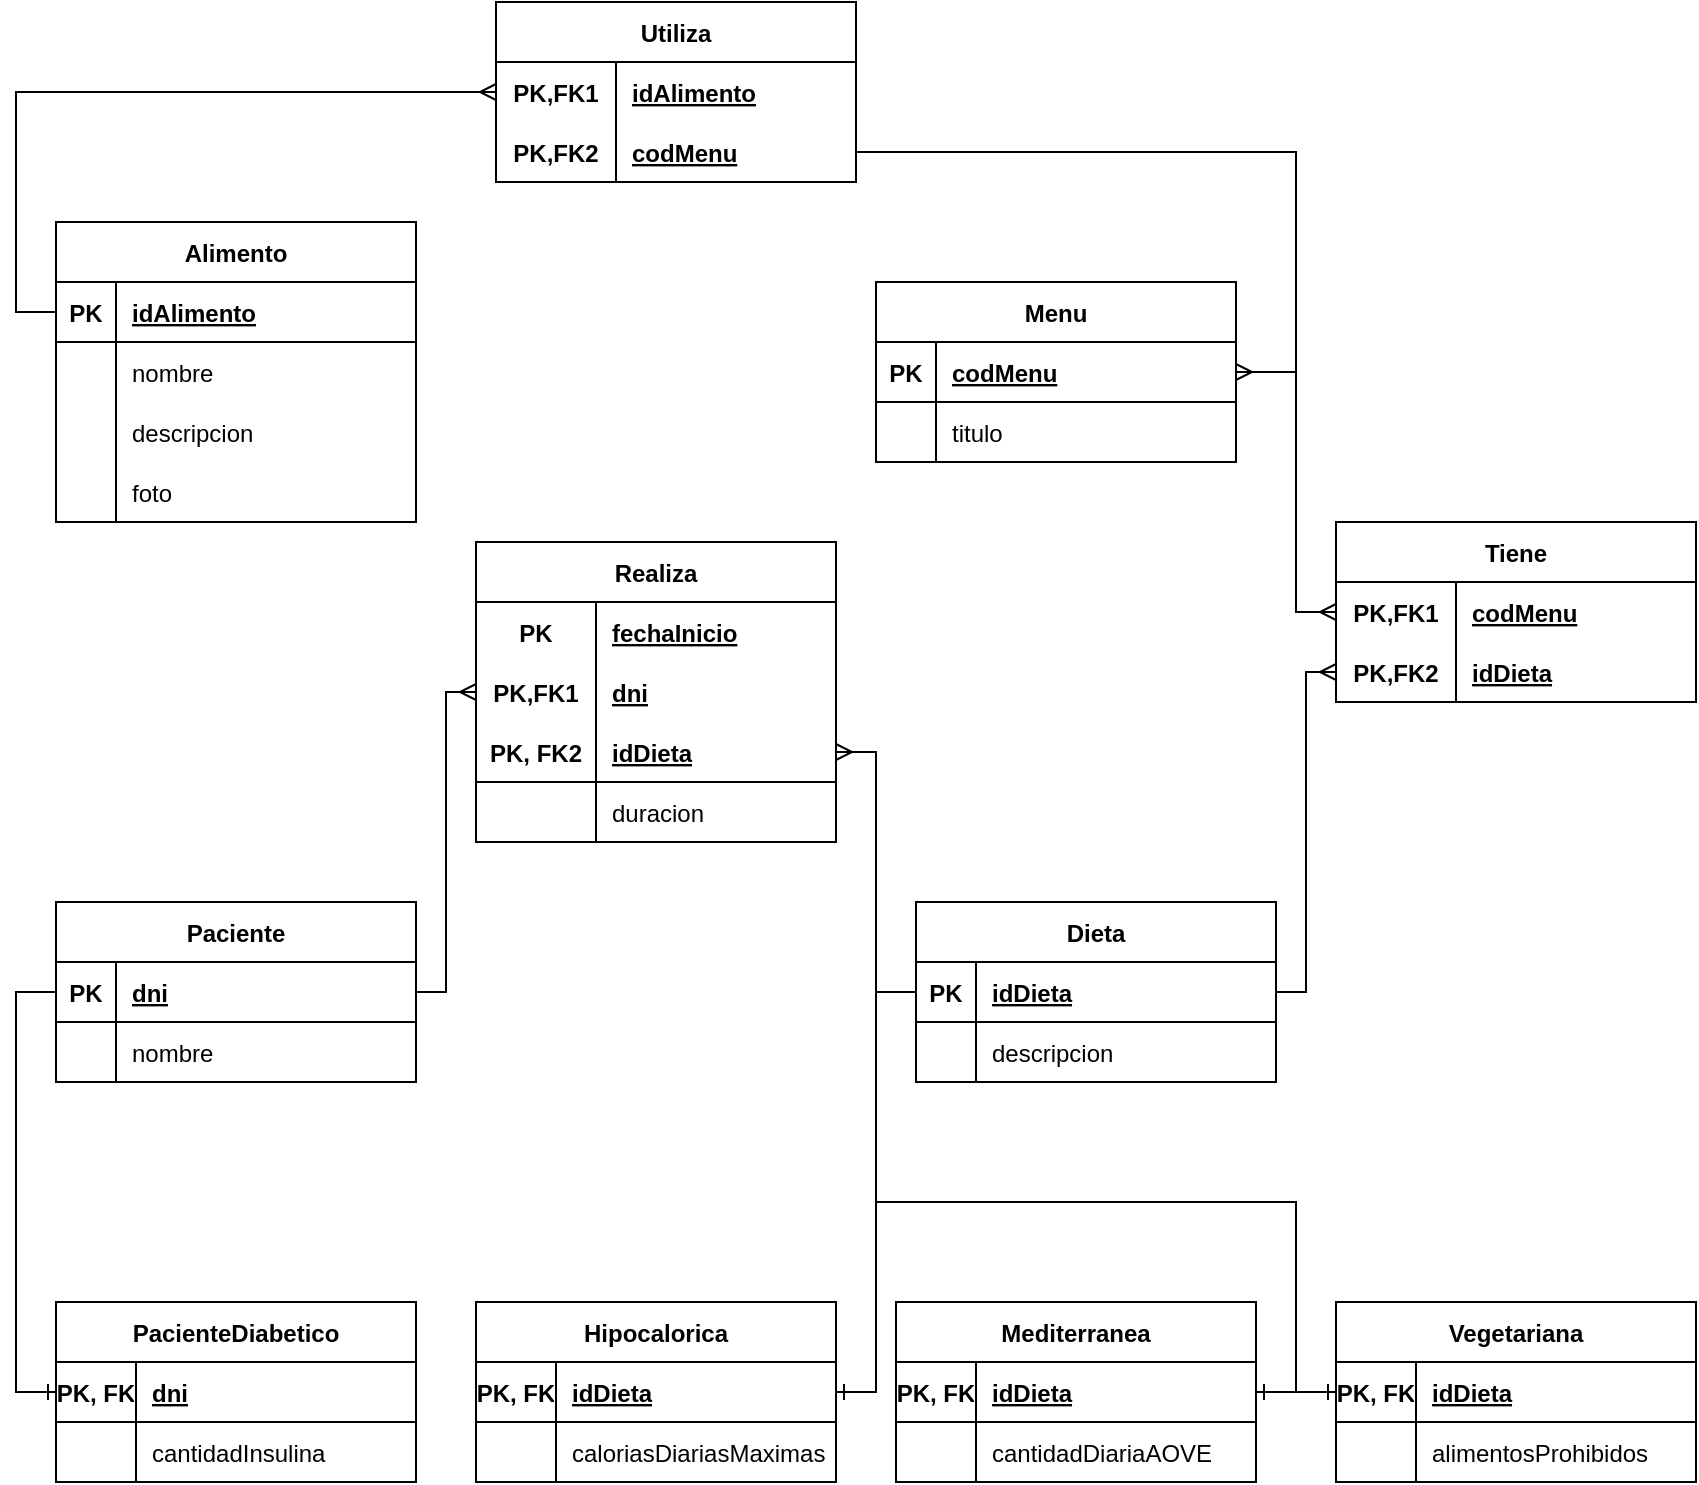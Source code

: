 <mxfile version="16.5.1" type="device"><diagram id="R2lEEEUBdFMjLlhIrx00" name="Page-1"><mxGraphModel dx="1296" dy="806" grid="1" gridSize="10" guides="1" tooltips="1" connect="1" arrows="1" fold="1" page="1" pageScale="1" pageWidth="850" pageHeight="1100" math="0" shadow="0" extFonts="Permanent Marker^https://fonts.googleapis.com/css?family=Permanent+Marker"><root><mxCell id="0"/><mxCell id="1" parent="0"/><mxCell id="u3eWuO_CZhIcyzYMh-b7-1" value="Alimento" style="shape=table;startSize=30;container=1;collapsible=1;childLayout=tableLayout;fixedRows=1;rowLines=0;fontStyle=1;align=center;resizeLast=1;" parent="1" vertex="1"><mxGeometry x="100" y="120" width="180" height="150" as="geometry"/></mxCell><mxCell id="u3eWuO_CZhIcyzYMh-b7-2" value="" style="shape=tableRow;horizontal=0;startSize=0;swimlaneHead=0;swimlaneBody=0;fillColor=none;collapsible=0;dropTarget=0;points=[[0,0.5],[1,0.5]];portConstraint=eastwest;top=0;left=0;right=0;bottom=1;" parent="u3eWuO_CZhIcyzYMh-b7-1" vertex="1"><mxGeometry y="30" width="180" height="30" as="geometry"/></mxCell><mxCell id="u3eWuO_CZhIcyzYMh-b7-3" value="PK" style="shape=partialRectangle;connectable=0;fillColor=none;top=0;left=0;bottom=0;right=0;fontStyle=1;overflow=hidden;" parent="u3eWuO_CZhIcyzYMh-b7-2" vertex="1"><mxGeometry width="30" height="30" as="geometry"><mxRectangle width="30" height="30" as="alternateBounds"/></mxGeometry></mxCell><mxCell id="u3eWuO_CZhIcyzYMh-b7-4" value="idAlimento" style="shape=partialRectangle;connectable=0;fillColor=none;top=0;left=0;bottom=0;right=0;align=left;spacingLeft=6;fontStyle=5;overflow=hidden;" parent="u3eWuO_CZhIcyzYMh-b7-2" vertex="1"><mxGeometry x="30" width="150" height="30" as="geometry"><mxRectangle width="150" height="30" as="alternateBounds"/></mxGeometry></mxCell><mxCell id="u3eWuO_CZhIcyzYMh-b7-5" value="" style="shape=tableRow;horizontal=0;startSize=0;swimlaneHead=0;swimlaneBody=0;fillColor=none;collapsible=0;dropTarget=0;points=[[0,0.5],[1,0.5]];portConstraint=eastwest;top=0;left=0;right=0;bottom=0;" parent="u3eWuO_CZhIcyzYMh-b7-1" vertex="1"><mxGeometry y="60" width="180" height="30" as="geometry"/></mxCell><mxCell id="u3eWuO_CZhIcyzYMh-b7-6" value="" style="shape=partialRectangle;connectable=0;fillColor=none;top=0;left=0;bottom=0;right=0;editable=1;overflow=hidden;" parent="u3eWuO_CZhIcyzYMh-b7-5" vertex="1"><mxGeometry width="30" height="30" as="geometry"><mxRectangle width="30" height="30" as="alternateBounds"/></mxGeometry></mxCell><mxCell id="u3eWuO_CZhIcyzYMh-b7-7" value="nombre" style="shape=partialRectangle;connectable=0;fillColor=none;top=0;left=0;bottom=0;right=0;align=left;spacingLeft=6;overflow=hidden;" parent="u3eWuO_CZhIcyzYMh-b7-5" vertex="1"><mxGeometry x="30" width="150" height="30" as="geometry"><mxRectangle width="150" height="30" as="alternateBounds"/></mxGeometry></mxCell><mxCell id="u3eWuO_CZhIcyzYMh-b7-8" value="" style="shape=tableRow;horizontal=0;startSize=0;swimlaneHead=0;swimlaneBody=0;fillColor=none;collapsible=0;dropTarget=0;points=[[0,0.5],[1,0.5]];portConstraint=eastwest;top=0;left=0;right=0;bottom=0;" parent="u3eWuO_CZhIcyzYMh-b7-1" vertex="1"><mxGeometry y="90" width="180" height="30" as="geometry"/></mxCell><mxCell id="u3eWuO_CZhIcyzYMh-b7-9" value="" style="shape=partialRectangle;connectable=0;fillColor=none;top=0;left=0;bottom=0;right=0;editable=1;overflow=hidden;" parent="u3eWuO_CZhIcyzYMh-b7-8" vertex="1"><mxGeometry width="30" height="30" as="geometry"><mxRectangle width="30" height="30" as="alternateBounds"/></mxGeometry></mxCell><mxCell id="u3eWuO_CZhIcyzYMh-b7-10" value="descripcion" style="shape=partialRectangle;connectable=0;fillColor=none;top=0;left=0;bottom=0;right=0;align=left;spacingLeft=6;overflow=hidden;" parent="u3eWuO_CZhIcyzYMh-b7-8" vertex="1"><mxGeometry x="30" width="150" height="30" as="geometry"><mxRectangle width="150" height="30" as="alternateBounds"/></mxGeometry></mxCell><mxCell id="u3eWuO_CZhIcyzYMh-b7-11" value="" style="shape=tableRow;horizontal=0;startSize=0;swimlaneHead=0;swimlaneBody=0;fillColor=none;collapsible=0;dropTarget=0;points=[[0,0.5],[1,0.5]];portConstraint=eastwest;top=0;left=0;right=0;bottom=0;" parent="u3eWuO_CZhIcyzYMh-b7-1" vertex="1"><mxGeometry y="120" width="180" height="30" as="geometry"/></mxCell><mxCell id="u3eWuO_CZhIcyzYMh-b7-12" value="" style="shape=partialRectangle;connectable=0;fillColor=none;top=0;left=0;bottom=0;right=0;editable=1;overflow=hidden;" parent="u3eWuO_CZhIcyzYMh-b7-11" vertex="1"><mxGeometry width="30" height="30" as="geometry"><mxRectangle width="30" height="30" as="alternateBounds"/></mxGeometry></mxCell><mxCell id="u3eWuO_CZhIcyzYMh-b7-13" value="foto" style="shape=partialRectangle;connectable=0;fillColor=none;top=0;left=0;bottom=0;right=0;align=left;spacingLeft=6;overflow=hidden;" parent="u3eWuO_CZhIcyzYMh-b7-11" vertex="1"><mxGeometry x="30" width="150" height="30" as="geometry"><mxRectangle width="150" height="30" as="alternateBounds"/></mxGeometry></mxCell><mxCell id="u3eWuO_CZhIcyzYMh-b7-14" value="Menu" style="shape=table;startSize=30;container=1;collapsible=1;childLayout=tableLayout;fixedRows=1;rowLines=0;fontStyle=1;align=center;resizeLast=1;" parent="1" vertex="1"><mxGeometry x="510" y="150" width="180" height="90" as="geometry"/></mxCell><mxCell id="u3eWuO_CZhIcyzYMh-b7-15" value="" style="shape=tableRow;horizontal=0;startSize=0;swimlaneHead=0;swimlaneBody=0;fillColor=none;collapsible=0;dropTarget=0;points=[[0,0.5],[1,0.5]];portConstraint=eastwest;top=0;left=0;right=0;bottom=1;" parent="u3eWuO_CZhIcyzYMh-b7-14" vertex="1"><mxGeometry y="30" width="180" height="30" as="geometry"/></mxCell><mxCell id="u3eWuO_CZhIcyzYMh-b7-16" value="PK" style="shape=partialRectangle;connectable=0;fillColor=none;top=0;left=0;bottom=0;right=0;fontStyle=1;overflow=hidden;" parent="u3eWuO_CZhIcyzYMh-b7-15" vertex="1"><mxGeometry width="30" height="30" as="geometry"><mxRectangle width="30" height="30" as="alternateBounds"/></mxGeometry></mxCell><mxCell id="u3eWuO_CZhIcyzYMh-b7-17" value="codMenu" style="shape=partialRectangle;connectable=0;fillColor=none;top=0;left=0;bottom=0;right=0;align=left;spacingLeft=6;fontStyle=5;overflow=hidden;" parent="u3eWuO_CZhIcyzYMh-b7-15" vertex="1"><mxGeometry x="30" width="150" height="30" as="geometry"><mxRectangle width="150" height="30" as="alternateBounds"/></mxGeometry></mxCell><mxCell id="u3eWuO_CZhIcyzYMh-b7-18" value="" style="shape=tableRow;horizontal=0;startSize=0;swimlaneHead=0;swimlaneBody=0;fillColor=none;collapsible=0;dropTarget=0;points=[[0,0.5],[1,0.5]];portConstraint=eastwest;top=0;left=0;right=0;bottom=0;" parent="u3eWuO_CZhIcyzYMh-b7-14" vertex="1"><mxGeometry y="60" width="180" height="30" as="geometry"/></mxCell><mxCell id="u3eWuO_CZhIcyzYMh-b7-19" value="" style="shape=partialRectangle;connectable=0;fillColor=none;top=0;left=0;bottom=0;right=0;editable=1;overflow=hidden;" parent="u3eWuO_CZhIcyzYMh-b7-18" vertex="1"><mxGeometry width="30" height="30" as="geometry"><mxRectangle width="30" height="30" as="alternateBounds"/></mxGeometry></mxCell><mxCell id="u3eWuO_CZhIcyzYMh-b7-20" value="titulo" style="shape=partialRectangle;connectable=0;fillColor=none;top=0;left=0;bottom=0;right=0;align=left;spacingLeft=6;overflow=hidden;" parent="u3eWuO_CZhIcyzYMh-b7-18" vertex="1"><mxGeometry x="30" width="150" height="30" as="geometry"><mxRectangle width="150" height="30" as="alternateBounds"/></mxGeometry></mxCell><mxCell id="u3eWuO_CZhIcyzYMh-b7-27" value="Utiliza" style="shape=table;startSize=30;container=1;collapsible=1;childLayout=tableLayout;fixedRows=1;rowLines=0;fontStyle=1;align=center;resizeLast=1;" parent="1" vertex="1"><mxGeometry x="320" y="10" width="180" height="90" as="geometry"/></mxCell><mxCell id="u3eWuO_CZhIcyzYMh-b7-28" value="" style="shape=tableRow;horizontal=0;startSize=0;swimlaneHead=0;swimlaneBody=0;fillColor=none;collapsible=0;dropTarget=0;points=[[0,0.5],[1,0.5]];portConstraint=eastwest;top=0;left=0;right=0;bottom=0;" parent="u3eWuO_CZhIcyzYMh-b7-27" vertex="1"><mxGeometry y="30" width="180" height="30" as="geometry"/></mxCell><mxCell id="u3eWuO_CZhIcyzYMh-b7-29" value="PK,FK1" style="shape=partialRectangle;connectable=0;fillColor=none;top=0;left=0;bottom=0;right=0;fontStyle=1;overflow=hidden;" parent="u3eWuO_CZhIcyzYMh-b7-28" vertex="1"><mxGeometry width="60" height="30" as="geometry"><mxRectangle width="60" height="30" as="alternateBounds"/></mxGeometry></mxCell><mxCell id="u3eWuO_CZhIcyzYMh-b7-30" value="idAlimento" style="shape=partialRectangle;connectable=0;fillColor=none;top=0;left=0;bottom=0;right=0;align=left;spacingLeft=6;fontStyle=5;overflow=hidden;" parent="u3eWuO_CZhIcyzYMh-b7-28" vertex="1"><mxGeometry x="60" width="120" height="30" as="geometry"><mxRectangle width="120" height="30" as="alternateBounds"/></mxGeometry></mxCell><mxCell id="u3eWuO_CZhIcyzYMh-b7-31" value="" style="shape=tableRow;horizontal=0;startSize=0;swimlaneHead=0;swimlaneBody=0;fillColor=none;collapsible=0;dropTarget=0;points=[[0,0.5],[1,0.5]];portConstraint=eastwest;top=0;left=0;right=0;bottom=1;" parent="u3eWuO_CZhIcyzYMh-b7-27" vertex="1"><mxGeometry y="60" width="180" height="30" as="geometry"/></mxCell><mxCell id="u3eWuO_CZhIcyzYMh-b7-32" value="PK,FK2" style="shape=partialRectangle;connectable=0;fillColor=none;top=0;left=0;bottom=0;right=0;fontStyle=1;overflow=hidden;" parent="u3eWuO_CZhIcyzYMh-b7-31" vertex="1"><mxGeometry width="60" height="30" as="geometry"><mxRectangle width="60" height="30" as="alternateBounds"/></mxGeometry></mxCell><mxCell id="u3eWuO_CZhIcyzYMh-b7-33" value="codMenu" style="shape=partialRectangle;connectable=0;fillColor=none;top=0;left=0;bottom=0;right=0;align=left;spacingLeft=6;fontStyle=5;overflow=hidden;" parent="u3eWuO_CZhIcyzYMh-b7-31" vertex="1"><mxGeometry x="60" width="120" height="30" as="geometry"><mxRectangle width="120" height="30" as="alternateBounds"/></mxGeometry></mxCell><mxCell id="u3eWuO_CZhIcyzYMh-b7-40" value="" style="edgeStyle=orthogonalEdgeStyle;fontSize=12;html=1;endArrow=ERmany;rounded=0;entryX=0;entryY=0.5;entryDx=0;entryDy=0;exitX=0;exitY=0.5;exitDx=0;exitDy=0;" parent="1" source="u3eWuO_CZhIcyzYMh-b7-2" target="u3eWuO_CZhIcyzYMh-b7-28" edge="1"><mxGeometry width="100" height="100" relative="1" as="geometry"><mxPoint x="370" y="400" as="sourcePoint"/><mxPoint x="470" y="300" as="targetPoint"/><Array as="points"><mxPoint x="80" y="165"/><mxPoint x="80" y="55"/></Array></mxGeometry></mxCell><mxCell id="u3eWuO_CZhIcyzYMh-b7-41" value="" style="edgeStyle=orthogonalEdgeStyle;fontSize=12;html=1;endArrow=ERmany;rounded=0;entryX=1;entryY=0.5;entryDx=0;entryDy=0;exitX=1;exitY=0.5;exitDx=0;exitDy=0;" parent="1" source="u3eWuO_CZhIcyzYMh-b7-31" target="u3eWuO_CZhIcyzYMh-b7-15" edge="1"><mxGeometry width="100" height="100" relative="1" as="geometry"><mxPoint x="370" y="400" as="sourcePoint"/><mxPoint x="470" y="300" as="targetPoint"/><Array as="points"><mxPoint x="720" y="85"/><mxPoint x="720" y="195"/></Array></mxGeometry></mxCell><mxCell id="u3eWuO_CZhIcyzYMh-b7-42" value="Dieta" style="shape=table;startSize=30;container=1;collapsible=1;childLayout=tableLayout;fixedRows=1;rowLines=0;fontStyle=1;align=center;resizeLast=1;" parent="1" vertex="1"><mxGeometry x="530" y="460" width="180" height="90" as="geometry"/></mxCell><mxCell id="u3eWuO_CZhIcyzYMh-b7-43" value="" style="shape=tableRow;horizontal=0;startSize=0;swimlaneHead=0;swimlaneBody=0;fillColor=none;collapsible=0;dropTarget=0;points=[[0,0.5],[1,0.5]];portConstraint=eastwest;top=0;left=0;right=0;bottom=1;" parent="u3eWuO_CZhIcyzYMh-b7-42" vertex="1"><mxGeometry y="30" width="180" height="30" as="geometry"/></mxCell><mxCell id="u3eWuO_CZhIcyzYMh-b7-44" value="PK" style="shape=partialRectangle;connectable=0;fillColor=none;top=0;left=0;bottom=0;right=0;fontStyle=1;overflow=hidden;" parent="u3eWuO_CZhIcyzYMh-b7-43" vertex="1"><mxGeometry width="30" height="30" as="geometry"><mxRectangle width="30" height="30" as="alternateBounds"/></mxGeometry></mxCell><mxCell id="u3eWuO_CZhIcyzYMh-b7-45" value="idDieta" style="shape=partialRectangle;connectable=0;fillColor=none;top=0;left=0;bottom=0;right=0;align=left;spacingLeft=6;fontStyle=5;overflow=hidden;" parent="u3eWuO_CZhIcyzYMh-b7-43" vertex="1"><mxGeometry x="30" width="150" height="30" as="geometry"><mxRectangle width="150" height="30" as="alternateBounds"/></mxGeometry></mxCell><mxCell id="u3eWuO_CZhIcyzYMh-b7-46" value="" style="shape=tableRow;horizontal=0;startSize=0;swimlaneHead=0;swimlaneBody=0;fillColor=none;collapsible=0;dropTarget=0;points=[[0,0.5],[1,0.5]];portConstraint=eastwest;top=0;left=0;right=0;bottom=0;" parent="u3eWuO_CZhIcyzYMh-b7-42" vertex="1"><mxGeometry y="60" width="180" height="30" as="geometry"/></mxCell><mxCell id="u3eWuO_CZhIcyzYMh-b7-47" value="" style="shape=partialRectangle;connectable=0;fillColor=none;top=0;left=0;bottom=0;right=0;editable=1;overflow=hidden;" parent="u3eWuO_CZhIcyzYMh-b7-46" vertex="1"><mxGeometry width="30" height="30" as="geometry"><mxRectangle width="30" height="30" as="alternateBounds"/></mxGeometry></mxCell><mxCell id="u3eWuO_CZhIcyzYMh-b7-48" value="descripcion" style="shape=partialRectangle;connectable=0;fillColor=none;top=0;left=0;bottom=0;right=0;align=left;spacingLeft=6;overflow=hidden;" parent="u3eWuO_CZhIcyzYMh-b7-46" vertex="1"><mxGeometry x="30" width="150" height="30" as="geometry"><mxRectangle width="150" height="30" as="alternateBounds"/></mxGeometry></mxCell><mxCell id="u3eWuO_CZhIcyzYMh-b7-55" value="Tiene" style="shape=table;startSize=30;container=1;collapsible=1;childLayout=tableLayout;fixedRows=1;rowLines=0;fontStyle=1;align=center;resizeLast=1;" parent="1" vertex="1"><mxGeometry x="740" y="270" width="180" height="90" as="geometry"/></mxCell><mxCell id="u3eWuO_CZhIcyzYMh-b7-56" value="" style="shape=tableRow;horizontal=0;startSize=0;swimlaneHead=0;swimlaneBody=0;fillColor=none;collapsible=0;dropTarget=0;points=[[0,0.5],[1,0.5]];portConstraint=eastwest;top=0;left=0;right=0;bottom=0;" parent="u3eWuO_CZhIcyzYMh-b7-55" vertex="1"><mxGeometry y="30" width="180" height="30" as="geometry"/></mxCell><mxCell id="u3eWuO_CZhIcyzYMh-b7-57" value="PK,FK1" style="shape=partialRectangle;connectable=0;fillColor=none;top=0;left=0;bottom=0;right=0;fontStyle=1;overflow=hidden;" parent="u3eWuO_CZhIcyzYMh-b7-56" vertex="1"><mxGeometry width="60" height="30" as="geometry"><mxRectangle width="60" height="30" as="alternateBounds"/></mxGeometry></mxCell><mxCell id="u3eWuO_CZhIcyzYMh-b7-58" value="codMenu" style="shape=partialRectangle;connectable=0;fillColor=none;top=0;left=0;bottom=0;right=0;align=left;spacingLeft=6;fontStyle=5;overflow=hidden;" parent="u3eWuO_CZhIcyzYMh-b7-56" vertex="1"><mxGeometry x="60" width="120" height="30" as="geometry"><mxRectangle width="120" height="30" as="alternateBounds"/></mxGeometry></mxCell><mxCell id="u3eWuO_CZhIcyzYMh-b7-59" value="" style="shape=tableRow;horizontal=0;startSize=0;swimlaneHead=0;swimlaneBody=0;fillColor=none;collapsible=0;dropTarget=0;points=[[0,0.5],[1,0.5]];portConstraint=eastwest;top=0;left=0;right=0;bottom=1;" parent="u3eWuO_CZhIcyzYMh-b7-55" vertex="1"><mxGeometry y="60" width="180" height="30" as="geometry"/></mxCell><mxCell id="u3eWuO_CZhIcyzYMh-b7-60" value="PK,FK2" style="shape=partialRectangle;connectable=0;fillColor=none;top=0;left=0;bottom=0;right=0;fontStyle=1;overflow=hidden;" parent="u3eWuO_CZhIcyzYMh-b7-59" vertex="1"><mxGeometry width="60" height="30" as="geometry"><mxRectangle width="60" height="30" as="alternateBounds"/></mxGeometry></mxCell><mxCell id="u3eWuO_CZhIcyzYMh-b7-61" value="idDieta" style="shape=partialRectangle;connectable=0;fillColor=none;top=0;left=0;bottom=0;right=0;align=left;spacingLeft=6;fontStyle=5;overflow=hidden;" parent="u3eWuO_CZhIcyzYMh-b7-59" vertex="1"><mxGeometry x="60" width="120" height="30" as="geometry"><mxRectangle width="120" height="30" as="alternateBounds"/></mxGeometry></mxCell><mxCell id="u3eWuO_CZhIcyzYMh-b7-68" value="" style="edgeStyle=orthogonalEdgeStyle;fontSize=12;html=1;endArrow=ERmany;rounded=0;entryX=0;entryY=0.5;entryDx=0;entryDy=0;exitX=1;exitY=0.5;exitDx=0;exitDy=0;" parent="1" source="u3eWuO_CZhIcyzYMh-b7-15" target="u3eWuO_CZhIcyzYMh-b7-56" edge="1"><mxGeometry width="100" height="100" relative="1" as="geometry"><mxPoint x="370" y="400" as="sourcePoint"/><mxPoint x="470" y="300" as="targetPoint"/><Array as="points"><mxPoint x="720" y="195"/><mxPoint x="720" y="315"/></Array></mxGeometry></mxCell><mxCell id="u3eWuO_CZhIcyzYMh-b7-69" value="" style="edgeStyle=orthogonalEdgeStyle;fontSize=12;html=1;endArrow=ERmany;rounded=0;entryX=0;entryY=0.5;entryDx=0;entryDy=0;exitX=1;exitY=0.5;exitDx=0;exitDy=0;" parent="1" source="u3eWuO_CZhIcyzYMh-b7-43" target="u3eWuO_CZhIcyzYMh-b7-59" edge="1"><mxGeometry width="100" height="100" relative="1" as="geometry"><mxPoint x="370" y="400" as="sourcePoint"/><mxPoint x="470" y="300" as="targetPoint"/></mxGeometry></mxCell><mxCell id="u3eWuO_CZhIcyzYMh-b7-70" value="Paciente" style="shape=table;startSize=30;container=1;collapsible=1;childLayout=tableLayout;fixedRows=1;rowLines=0;fontStyle=1;align=center;resizeLast=1;" parent="1" vertex="1"><mxGeometry x="100" y="460" width="180" height="90" as="geometry"/></mxCell><mxCell id="u3eWuO_CZhIcyzYMh-b7-71" value="" style="shape=tableRow;horizontal=0;startSize=0;swimlaneHead=0;swimlaneBody=0;fillColor=none;collapsible=0;dropTarget=0;points=[[0,0.5],[1,0.5]];portConstraint=eastwest;top=0;left=0;right=0;bottom=1;" parent="u3eWuO_CZhIcyzYMh-b7-70" vertex="1"><mxGeometry y="30" width="180" height="30" as="geometry"/></mxCell><mxCell id="u3eWuO_CZhIcyzYMh-b7-72" value="PK" style="shape=partialRectangle;connectable=0;fillColor=none;top=0;left=0;bottom=0;right=0;fontStyle=1;overflow=hidden;" parent="u3eWuO_CZhIcyzYMh-b7-71" vertex="1"><mxGeometry width="30" height="30" as="geometry"><mxRectangle width="30" height="30" as="alternateBounds"/></mxGeometry></mxCell><mxCell id="u3eWuO_CZhIcyzYMh-b7-73" value="dni" style="shape=partialRectangle;connectable=0;fillColor=none;top=0;left=0;bottom=0;right=0;align=left;spacingLeft=6;fontStyle=5;overflow=hidden;" parent="u3eWuO_CZhIcyzYMh-b7-71" vertex="1"><mxGeometry x="30" width="150" height="30" as="geometry"><mxRectangle width="150" height="30" as="alternateBounds"/></mxGeometry></mxCell><mxCell id="u3eWuO_CZhIcyzYMh-b7-74" value="" style="shape=tableRow;horizontal=0;startSize=0;swimlaneHead=0;swimlaneBody=0;fillColor=none;collapsible=0;dropTarget=0;points=[[0,0.5],[1,0.5]];portConstraint=eastwest;top=0;left=0;right=0;bottom=0;" parent="u3eWuO_CZhIcyzYMh-b7-70" vertex="1"><mxGeometry y="60" width="180" height="30" as="geometry"/></mxCell><mxCell id="u3eWuO_CZhIcyzYMh-b7-75" value="" style="shape=partialRectangle;connectable=0;fillColor=none;top=0;left=0;bottom=0;right=0;editable=1;overflow=hidden;" parent="u3eWuO_CZhIcyzYMh-b7-74" vertex="1"><mxGeometry width="30" height="30" as="geometry"><mxRectangle width="30" height="30" as="alternateBounds"/></mxGeometry></mxCell><mxCell id="u3eWuO_CZhIcyzYMh-b7-76" value="nombre" style="shape=partialRectangle;connectable=0;fillColor=none;top=0;left=0;bottom=0;right=0;align=left;spacingLeft=6;overflow=hidden;" parent="u3eWuO_CZhIcyzYMh-b7-74" vertex="1"><mxGeometry x="30" width="150" height="30" as="geometry"><mxRectangle width="150" height="30" as="alternateBounds"/></mxGeometry></mxCell><mxCell id="u3eWuO_CZhIcyzYMh-b7-83" value="Realiza" style="shape=table;startSize=30;container=1;collapsible=1;childLayout=tableLayout;fixedRows=1;rowLines=0;fontStyle=1;align=center;resizeLast=1;" parent="1" vertex="1"><mxGeometry x="310" y="280" width="180" height="150" as="geometry"/></mxCell><mxCell id="u3eWuO_CZhIcyzYMh-b7-84" value="" style="shape=tableRow;horizontal=0;startSize=0;swimlaneHead=0;swimlaneBody=0;fillColor=none;collapsible=0;dropTarget=0;points=[[0,0.5],[1,0.5]];portConstraint=eastwest;top=0;left=0;right=0;bottom=0;" parent="u3eWuO_CZhIcyzYMh-b7-83" vertex="1"><mxGeometry y="30" width="180" height="30" as="geometry"/></mxCell><mxCell id="u3eWuO_CZhIcyzYMh-b7-85" value="PK" style="shape=partialRectangle;connectable=0;fillColor=none;top=0;left=0;bottom=0;right=0;fontStyle=1;overflow=hidden;" parent="u3eWuO_CZhIcyzYMh-b7-84" vertex="1"><mxGeometry width="60" height="30" as="geometry"><mxRectangle width="60" height="30" as="alternateBounds"/></mxGeometry></mxCell><mxCell id="u3eWuO_CZhIcyzYMh-b7-86" value="fechaInicio" style="shape=partialRectangle;connectable=0;fillColor=none;top=0;left=0;bottom=0;right=0;align=left;spacingLeft=6;fontStyle=5;overflow=hidden;" parent="u3eWuO_CZhIcyzYMh-b7-84" vertex="1"><mxGeometry x="60" width="120" height="30" as="geometry"><mxRectangle width="120" height="30" as="alternateBounds"/></mxGeometry></mxCell><mxCell id="u3eWuO_CZhIcyzYMh-b7-87" value="" style="shape=tableRow;horizontal=0;startSize=0;swimlaneHead=0;swimlaneBody=0;fillColor=none;collapsible=0;dropTarget=0;points=[[0,0.5],[1,0.5]];portConstraint=eastwest;top=0;left=0;right=0;bottom=1;strokeColor=none;" parent="u3eWuO_CZhIcyzYMh-b7-83" vertex="1"><mxGeometry y="60" width="180" height="30" as="geometry"/></mxCell><mxCell id="u3eWuO_CZhIcyzYMh-b7-88" value="PK,FK1" style="shape=partialRectangle;connectable=0;fillColor=none;top=0;left=0;bottom=0;right=0;fontStyle=1;overflow=hidden;" parent="u3eWuO_CZhIcyzYMh-b7-87" vertex="1"><mxGeometry width="60" height="30" as="geometry"><mxRectangle width="60" height="30" as="alternateBounds"/></mxGeometry></mxCell><mxCell id="u3eWuO_CZhIcyzYMh-b7-89" value="dni" style="shape=partialRectangle;connectable=0;fillColor=none;top=0;left=0;bottom=0;right=0;align=left;spacingLeft=6;fontStyle=5;overflow=hidden;" parent="u3eWuO_CZhIcyzYMh-b7-87" vertex="1"><mxGeometry x="60" width="120" height="30" as="geometry"><mxRectangle width="120" height="30" as="alternateBounds"/></mxGeometry></mxCell><mxCell id="u3eWuO_CZhIcyzYMh-b7-110" value="" style="shape=tableRow;horizontal=0;startSize=0;swimlaneHead=0;swimlaneBody=0;fillColor=none;collapsible=0;dropTarget=0;points=[[0,0.5],[1,0.5]];portConstraint=eastwest;top=0;left=0;right=0;bottom=1;strokeColor=default;strokeWidth=1;" parent="u3eWuO_CZhIcyzYMh-b7-83" vertex="1"><mxGeometry y="90" width="180" height="30" as="geometry"/></mxCell><mxCell id="u3eWuO_CZhIcyzYMh-b7-111" value="PK, FK2" style="shape=partialRectangle;connectable=0;fillColor=none;top=0;left=0;bottom=0;right=0;fontStyle=1;overflow=hidden;strokeColor=default;strokeWidth=1;" parent="u3eWuO_CZhIcyzYMh-b7-110" vertex="1"><mxGeometry width="60" height="30" as="geometry"><mxRectangle width="60" height="30" as="alternateBounds"/></mxGeometry></mxCell><mxCell id="u3eWuO_CZhIcyzYMh-b7-112" value="idDieta" style="shape=partialRectangle;connectable=0;fillColor=none;top=0;left=0;bottom=0;right=0;align=left;spacingLeft=6;fontStyle=5;overflow=hidden;strokeColor=default;strokeWidth=1;" parent="u3eWuO_CZhIcyzYMh-b7-110" vertex="1"><mxGeometry x="60" width="120" height="30" as="geometry"><mxRectangle width="120" height="30" as="alternateBounds"/></mxGeometry></mxCell><mxCell id="u3eWuO_CZhIcyzYMh-b7-93" value="" style="shape=tableRow;horizontal=0;startSize=0;swimlaneHead=0;swimlaneBody=0;fillColor=none;collapsible=0;dropTarget=0;points=[[0,0.5],[1,0.5]];portConstraint=eastwest;top=0;left=0;right=0;bottom=0;" parent="u3eWuO_CZhIcyzYMh-b7-83" vertex="1"><mxGeometry y="120" width="180" height="30" as="geometry"/></mxCell><mxCell id="u3eWuO_CZhIcyzYMh-b7-94" value="" style="shape=partialRectangle;connectable=0;fillColor=none;top=0;left=0;bottom=0;right=0;editable=1;overflow=hidden;" parent="u3eWuO_CZhIcyzYMh-b7-93" vertex="1"><mxGeometry width="60" height="30" as="geometry"><mxRectangle width="60" height="30" as="alternateBounds"/></mxGeometry></mxCell><mxCell id="u3eWuO_CZhIcyzYMh-b7-95" value="duracion" style="shape=partialRectangle;connectable=0;fillColor=none;top=0;left=0;bottom=0;right=0;align=left;spacingLeft=6;overflow=hidden;" parent="u3eWuO_CZhIcyzYMh-b7-93" vertex="1"><mxGeometry x="60" width="120" height="30" as="geometry"><mxRectangle width="120" height="30" as="alternateBounds"/></mxGeometry></mxCell><mxCell id="u3eWuO_CZhIcyzYMh-b7-113" value="" style="edgeStyle=orthogonalEdgeStyle;fontSize=12;html=1;endArrow=ERmany;rounded=0;entryX=0;entryY=0.5;entryDx=0;entryDy=0;exitX=1;exitY=0.5;exitDx=0;exitDy=0;" parent="1" source="u3eWuO_CZhIcyzYMh-b7-71" target="u3eWuO_CZhIcyzYMh-b7-87" edge="1"><mxGeometry width="100" height="100" relative="1" as="geometry"><mxPoint x="260" y="380" as="sourcePoint"/><mxPoint x="360" y="280" as="targetPoint"/></mxGeometry></mxCell><mxCell id="u3eWuO_CZhIcyzYMh-b7-114" value="" style="edgeStyle=orthogonalEdgeStyle;fontSize=12;html=1;endArrow=ERmany;rounded=0;entryX=1;entryY=0.5;entryDx=0;entryDy=0;exitX=0;exitY=0.5;exitDx=0;exitDy=0;" parent="1" source="u3eWuO_CZhIcyzYMh-b7-43" target="u3eWuO_CZhIcyzYMh-b7-110" edge="1"><mxGeometry width="100" height="100" relative="1" as="geometry"><mxPoint x="260" y="380" as="sourcePoint"/><mxPoint x="360" y="280" as="targetPoint"/><Array as="points"><mxPoint x="510" y="505"/><mxPoint x="510" y="385"/></Array></mxGeometry></mxCell><mxCell id="u3eWuO_CZhIcyzYMh-b7-115" value="Vegetariana" style="shape=table;startSize=30;container=1;collapsible=1;childLayout=tableLayout;fixedRows=1;rowLines=0;fontStyle=1;align=center;resizeLast=1;strokeColor=default;strokeWidth=1;" parent="1" vertex="1"><mxGeometry x="740" y="660" width="180" height="90" as="geometry"/></mxCell><mxCell id="u3eWuO_CZhIcyzYMh-b7-116" value="" style="shape=tableRow;horizontal=0;startSize=0;swimlaneHead=0;swimlaneBody=0;fillColor=none;collapsible=0;dropTarget=0;points=[[0,0.5],[1,0.5]];portConstraint=eastwest;top=0;left=0;right=0;bottom=1;strokeColor=default;strokeWidth=1;" parent="u3eWuO_CZhIcyzYMh-b7-115" vertex="1"><mxGeometry y="30" width="180" height="30" as="geometry"/></mxCell><mxCell id="u3eWuO_CZhIcyzYMh-b7-117" value="PK, FK" style="shape=partialRectangle;connectable=0;fillColor=none;top=0;left=0;bottom=0;right=0;fontStyle=1;overflow=hidden;strokeColor=default;strokeWidth=1;" parent="u3eWuO_CZhIcyzYMh-b7-116" vertex="1"><mxGeometry width="40" height="30" as="geometry"><mxRectangle width="40" height="30" as="alternateBounds"/></mxGeometry></mxCell><mxCell id="u3eWuO_CZhIcyzYMh-b7-118" value="idDieta" style="shape=partialRectangle;connectable=0;fillColor=none;top=0;left=0;bottom=0;right=0;align=left;spacingLeft=6;fontStyle=5;overflow=hidden;strokeColor=default;strokeWidth=1;" parent="u3eWuO_CZhIcyzYMh-b7-116" vertex="1"><mxGeometry x="40" width="140" height="30" as="geometry"><mxRectangle width="140" height="30" as="alternateBounds"/></mxGeometry></mxCell><mxCell id="u3eWuO_CZhIcyzYMh-b7-119" value="" style="shape=tableRow;horizontal=0;startSize=0;swimlaneHead=0;swimlaneBody=0;fillColor=none;collapsible=0;dropTarget=0;points=[[0,0.5],[1,0.5]];portConstraint=eastwest;top=0;left=0;right=0;bottom=0;strokeColor=default;strokeWidth=1;" parent="u3eWuO_CZhIcyzYMh-b7-115" vertex="1"><mxGeometry y="60" width="180" height="30" as="geometry"/></mxCell><mxCell id="u3eWuO_CZhIcyzYMh-b7-120" value="" style="shape=partialRectangle;connectable=0;fillColor=none;top=0;left=0;bottom=0;right=0;editable=1;overflow=hidden;strokeColor=default;strokeWidth=1;" parent="u3eWuO_CZhIcyzYMh-b7-119" vertex="1"><mxGeometry width="40" height="30" as="geometry"><mxRectangle width="40" height="30" as="alternateBounds"/></mxGeometry></mxCell><mxCell id="u3eWuO_CZhIcyzYMh-b7-121" value="alimentosProhibidos" style="shape=partialRectangle;connectable=0;fillColor=none;top=0;left=0;bottom=0;right=0;align=left;spacingLeft=6;overflow=hidden;strokeColor=default;strokeWidth=1;" parent="u3eWuO_CZhIcyzYMh-b7-119" vertex="1"><mxGeometry x="40" width="140" height="30" as="geometry"><mxRectangle width="140" height="30" as="alternateBounds"/></mxGeometry></mxCell><mxCell id="u3eWuO_CZhIcyzYMh-b7-128" value="Mediterranea" style="shape=table;startSize=30;container=1;collapsible=1;childLayout=tableLayout;fixedRows=1;rowLines=0;fontStyle=1;align=center;resizeLast=1;strokeColor=default;strokeWidth=1;" parent="1" vertex="1"><mxGeometry x="520" y="660" width="180" height="90" as="geometry"/></mxCell><mxCell id="u3eWuO_CZhIcyzYMh-b7-129" value="" style="shape=tableRow;horizontal=0;startSize=0;swimlaneHead=0;swimlaneBody=0;fillColor=none;collapsible=0;dropTarget=0;points=[[0,0.5],[1,0.5]];portConstraint=eastwest;top=0;left=0;right=0;bottom=1;strokeColor=default;strokeWidth=1;" parent="u3eWuO_CZhIcyzYMh-b7-128" vertex="1"><mxGeometry y="30" width="180" height="30" as="geometry"/></mxCell><mxCell id="u3eWuO_CZhIcyzYMh-b7-130" value="PK, FK" style="shape=partialRectangle;connectable=0;fillColor=none;top=0;left=0;bottom=0;right=0;fontStyle=1;overflow=hidden;strokeColor=default;strokeWidth=1;" parent="u3eWuO_CZhIcyzYMh-b7-129" vertex="1"><mxGeometry width="40" height="30" as="geometry"><mxRectangle width="40" height="30" as="alternateBounds"/></mxGeometry></mxCell><mxCell id="u3eWuO_CZhIcyzYMh-b7-131" value="idDieta" style="shape=partialRectangle;connectable=0;fillColor=none;top=0;left=0;bottom=0;right=0;align=left;spacingLeft=6;fontStyle=5;overflow=hidden;strokeColor=default;strokeWidth=1;" parent="u3eWuO_CZhIcyzYMh-b7-129" vertex="1"><mxGeometry x="40" width="140" height="30" as="geometry"><mxRectangle width="140" height="30" as="alternateBounds"/></mxGeometry></mxCell><mxCell id="u3eWuO_CZhIcyzYMh-b7-132" value="" style="shape=tableRow;horizontal=0;startSize=0;swimlaneHead=0;swimlaneBody=0;fillColor=none;collapsible=0;dropTarget=0;points=[[0,0.5],[1,0.5]];portConstraint=eastwest;top=0;left=0;right=0;bottom=0;strokeColor=default;strokeWidth=1;" parent="u3eWuO_CZhIcyzYMh-b7-128" vertex="1"><mxGeometry y="60" width="180" height="30" as="geometry"/></mxCell><mxCell id="u3eWuO_CZhIcyzYMh-b7-133" value="" style="shape=partialRectangle;connectable=0;fillColor=none;top=0;left=0;bottom=0;right=0;editable=1;overflow=hidden;strokeColor=default;strokeWidth=1;" parent="u3eWuO_CZhIcyzYMh-b7-132" vertex="1"><mxGeometry width="40" height="30" as="geometry"><mxRectangle width="40" height="30" as="alternateBounds"/></mxGeometry></mxCell><mxCell id="u3eWuO_CZhIcyzYMh-b7-134" value="cantidadDiariaAOVE" style="shape=partialRectangle;connectable=0;fillColor=none;top=0;left=0;bottom=0;right=0;align=left;spacingLeft=6;overflow=hidden;strokeColor=default;strokeWidth=1;" parent="u3eWuO_CZhIcyzYMh-b7-132" vertex="1"><mxGeometry x="40" width="140" height="30" as="geometry"><mxRectangle width="140" height="30" as="alternateBounds"/></mxGeometry></mxCell><mxCell id="u3eWuO_CZhIcyzYMh-b7-141" value="Hipocalorica" style="shape=table;startSize=30;container=1;collapsible=1;childLayout=tableLayout;fixedRows=1;rowLines=0;fontStyle=1;align=center;resizeLast=1;strokeColor=default;strokeWidth=1;" parent="1" vertex="1"><mxGeometry x="310" y="660" width="180" height="90" as="geometry"/></mxCell><mxCell id="u3eWuO_CZhIcyzYMh-b7-142" value="" style="shape=tableRow;horizontal=0;startSize=0;swimlaneHead=0;swimlaneBody=0;fillColor=none;collapsible=0;dropTarget=0;points=[[0,0.5],[1,0.5]];portConstraint=eastwest;top=0;left=0;right=0;bottom=1;strokeColor=default;strokeWidth=1;" parent="u3eWuO_CZhIcyzYMh-b7-141" vertex="1"><mxGeometry y="30" width="180" height="30" as="geometry"/></mxCell><mxCell id="u3eWuO_CZhIcyzYMh-b7-143" value="PK, FK" style="shape=partialRectangle;connectable=0;fillColor=none;top=0;left=0;bottom=0;right=0;fontStyle=1;overflow=hidden;strokeColor=default;strokeWidth=1;" parent="u3eWuO_CZhIcyzYMh-b7-142" vertex="1"><mxGeometry width="40" height="30" as="geometry"><mxRectangle width="40" height="30" as="alternateBounds"/></mxGeometry></mxCell><mxCell id="u3eWuO_CZhIcyzYMh-b7-144" value="idDieta" style="shape=partialRectangle;connectable=0;fillColor=none;top=0;left=0;bottom=0;right=0;align=left;spacingLeft=6;fontStyle=5;overflow=hidden;strokeColor=default;strokeWidth=1;" parent="u3eWuO_CZhIcyzYMh-b7-142" vertex="1"><mxGeometry x="40" width="140" height="30" as="geometry"><mxRectangle width="140" height="30" as="alternateBounds"/></mxGeometry></mxCell><mxCell id="u3eWuO_CZhIcyzYMh-b7-145" value="" style="shape=tableRow;horizontal=0;startSize=0;swimlaneHead=0;swimlaneBody=0;fillColor=none;collapsible=0;dropTarget=0;points=[[0,0.5],[1,0.5]];portConstraint=eastwest;top=0;left=0;right=0;bottom=0;strokeColor=default;strokeWidth=1;" parent="u3eWuO_CZhIcyzYMh-b7-141" vertex="1"><mxGeometry y="60" width="180" height="30" as="geometry"/></mxCell><mxCell id="u3eWuO_CZhIcyzYMh-b7-146" value="" style="shape=partialRectangle;connectable=0;fillColor=none;top=0;left=0;bottom=0;right=0;editable=1;overflow=hidden;strokeColor=default;strokeWidth=1;" parent="u3eWuO_CZhIcyzYMh-b7-145" vertex="1"><mxGeometry width="40" height="30" as="geometry"><mxRectangle width="40" height="30" as="alternateBounds"/></mxGeometry></mxCell><mxCell id="u3eWuO_CZhIcyzYMh-b7-147" value="caloriasDiariasMaximas" style="shape=partialRectangle;connectable=0;fillColor=none;top=0;left=0;bottom=0;right=0;align=left;spacingLeft=6;overflow=hidden;strokeColor=default;strokeWidth=1;" parent="u3eWuO_CZhIcyzYMh-b7-145" vertex="1"><mxGeometry x="40" width="140" height="30" as="geometry"><mxRectangle width="140" height="30" as="alternateBounds"/></mxGeometry></mxCell><mxCell id="u3eWuO_CZhIcyzYMh-b7-154" value="" style="edgeStyle=orthogonalEdgeStyle;fontSize=12;html=1;endArrow=ERone;endFill=0;rounded=0;entryX=1;entryY=0.5;entryDx=0;entryDy=0;exitX=0;exitY=0.5;exitDx=0;exitDy=0;" parent="1" source="u3eWuO_CZhIcyzYMh-b7-43" target="u3eWuO_CZhIcyzYMh-b7-142" edge="1"><mxGeometry width="100" height="100" relative="1" as="geometry"><mxPoint x="620" y="680" as="sourcePoint"/><mxPoint x="720" y="580" as="targetPoint"/><Array as="points"><mxPoint x="510" y="505"/><mxPoint x="510" y="705"/></Array></mxGeometry></mxCell><mxCell id="u3eWuO_CZhIcyzYMh-b7-155" value="" style="edgeStyle=orthogonalEdgeStyle;fontSize=12;html=1;endArrow=ERone;endFill=0;rounded=0;entryX=1;entryY=0.5;entryDx=0;entryDy=0;exitX=0;exitY=0.5;exitDx=0;exitDy=0;" parent="1" source="u3eWuO_CZhIcyzYMh-b7-43" target="u3eWuO_CZhIcyzYMh-b7-129" edge="1"><mxGeometry width="100" height="100" relative="1" as="geometry"><mxPoint x="620" y="680" as="sourcePoint"/><mxPoint x="720" y="580" as="targetPoint"/><Array as="points"><mxPoint x="510" y="505"/><mxPoint x="510" y="610"/><mxPoint x="720" y="610"/><mxPoint x="720" y="705"/></Array></mxGeometry></mxCell><mxCell id="u3eWuO_CZhIcyzYMh-b7-156" value="" style="edgeStyle=orthogonalEdgeStyle;fontSize=12;html=1;endArrow=ERone;endFill=0;rounded=0;entryX=0;entryY=0.5;entryDx=0;entryDy=0;exitX=0;exitY=0.5;exitDx=0;exitDy=0;" parent="1" source="u3eWuO_CZhIcyzYMh-b7-43" target="u3eWuO_CZhIcyzYMh-b7-116" edge="1"><mxGeometry width="100" height="100" relative="1" as="geometry"><mxPoint x="560" y="590" as="sourcePoint"/><mxPoint x="720" y="580" as="targetPoint"/><Array as="points"><mxPoint x="510" y="505"/><mxPoint x="510" y="610"/><mxPoint x="720" y="610"/><mxPoint x="720" y="705"/></Array></mxGeometry></mxCell><mxCell id="u3eWuO_CZhIcyzYMh-b7-157" value="PacienteDiabetico" style="shape=table;startSize=30;container=1;collapsible=1;childLayout=tableLayout;fixedRows=1;rowLines=0;fontStyle=1;align=center;resizeLast=1;strokeColor=default;strokeWidth=1;" parent="1" vertex="1"><mxGeometry x="100" y="660" width="180" height="90" as="geometry"/></mxCell><mxCell id="u3eWuO_CZhIcyzYMh-b7-158" value="" style="shape=tableRow;horizontal=0;startSize=0;swimlaneHead=0;swimlaneBody=0;fillColor=none;collapsible=0;dropTarget=0;points=[[0,0.5],[1,0.5]];portConstraint=eastwest;top=0;left=0;right=0;bottom=1;strokeColor=default;strokeWidth=1;" parent="u3eWuO_CZhIcyzYMh-b7-157" vertex="1"><mxGeometry y="30" width="180" height="30" as="geometry"/></mxCell><mxCell id="u3eWuO_CZhIcyzYMh-b7-159" value="PK, FK" style="shape=partialRectangle;connectable=0;fillColor=none;top=0;left=0;bottom=0;right=0;fontStyle=1;overflow=hidden;strokeColor=default;strokeWidth=1;" parent="u3eWuO_CZhIcyzYMh-b7-158" vertex="1"><mxGeometry width="40" height="30" as="geometry"><mxRectangle width="40" height="30" as="alternateBounds"/></mxGeometry></mxCell><mxCell id="u3eWuO_CZhIcyzYMh-b7-160" value="dni" style="shape=partialRectangle;connectable=0;fillColor=none;top=0;left=0;bottom=0;right=0;align=left;spacingLeft=6;fontStyle=5;overflow=hidden;strokeColor=default;strokeWidth=1;" parent="u3eWuO_CZhIcyzYMh-b7-158" vertex="1"><mxGeometry x="40" width="140" height="30" as="geometry"><mxRectangle width="140" height="30" as="alternateBounds"/></mxGeometry></mxCell><mxCell id="u3eWuO_CZhIcyzYMh-b7-161" value="" style="shape=tableRow;horizontal=0;startSize=0;swimlaneHead=0;swimlaneBody=0;fillColor=none;collapsible=0;dropTarget=0;points=[[0,0.5],[1,0.5]];portConstraint=eastwest;top=0;left=0;right=0;bottom=0;strokeColor=default;strokeWidth=1;" parent="u3eWuO_CZhIcyzYMh-b7-157" vertex="1"><mxGeometry y="60" width="180" height="30" as="geometry"/></mxCell><mxCell id="u3eWuO_CZhIcyzYMh-b7-162" value="" style="shape=partialRectangle;connectable=0;fillColor=none;top=0;left=0;bottom=0;right=0;editable=1;overflow=hidden;strokeColor=default;strokeWidth=1;" parent="u3eWuO_CZhIcyzYMh-b7-161" vertex="1"><mxGeometry width="40" height="30" as="geometry"><mxRectangle width="40" height="30" as="alternateBounds"/></mxGeometry></mxCell><mxCell id="u3eWuO_CZhIcyzYMh-b7-163" value="cantidadInsulina" style="shape=partialRectangle;connectable=0;fillColor=none;top=0;left=0;bottom=0;right=0;align=left;spacingLeft=6;overflow=hidden;strokeColor=default;strokeWidth=1;" parent="u3eWuO_CZhIcyzYMh-b7-161" vertex="1"><mxGeometry x="40" width="140" height="30" as="geometry"><mxRectangle width="140" height="30" as="alternateBounds"/></mxGeometry></mxCell><mxCell id="u3eWuO_CZhIcyzYMh-b7-170" value="" style="edgeStyle=orthogonalEdgeStyle;fontSize=12;html=1;endArrow=ERone;endFill=0;rounded=0;entryX=0;entryY=0.5;entryDx=0;entryDy=0;exitX=0;exitY=0.5;exitDx=0;exitDy=0;" parent="1" source="u3eWuO_CZhIcyzYMh-b7-71" target="u3eWuO_CZhIcyzYMh-b7-158" edge="1"><mxGeometry width="100" height="100" relative="1" as="geometry"><mxPoint x="340" y="680" as="sourcePoint"/><mxPoint x="440" y="580" as="targetPoint"/><Array as="points"><mxPoint x="80" y="505"/><mxPoint x="80" y="705"/></Array></mxGeometry></mxCell></root></mxGraphModel></diagram></mxfile>